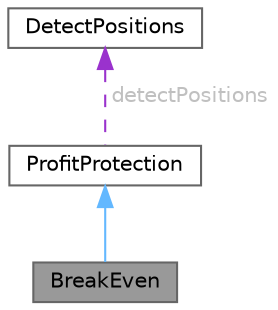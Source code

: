 digraph "BreakEven"
{
 // LATEX_PDF_SIZE
  bgcolor="transparent";
  edge [fontname=Helvetica,fontsize=10,labelfontname=Helvetica,labelfontsize=10];
  node [fontname=Helvetica,fontsize=10,shape=box,height=0.2,width=0.4];
  Node1 [id="Node000001",label="BreakEven",height=0.2,width=0.4,color="gray40", fillcolor="grey60", style="filled", fontcolor="black",tooltip="Class to handle the break-even adjustment of stop loss for positions."];
  Node2 -> Node1 [id="edge1_Node000001_Node000002",dir="back",color="steelblue1",style="solid",tooltip=" "];
  Node2 [id="Node000002",label="ProfitProtection",height=0.2,width=0.4,color="gray40", fillcolor="white", style="filled",URL="$class_profit_protection.html",tooltip="Class to handle profit protection mechanisms such as trailing stops and break-even adjustments."];
  Node3 -> Node2 [id="edge2_Node000002_Node000003",dir="back",color="darkorchid3",style="dashed",tooltip=" ",label=" detectPositions",fontcolor="grey" ];
  Node3 [id="Node000003",label="DetectPositions",height=0.2,width=0.4,color="gray40", fillcolor="white", style="filled",URL="$class_detect_positions.html",tooltip="Class to detect and manage positions."];
}
